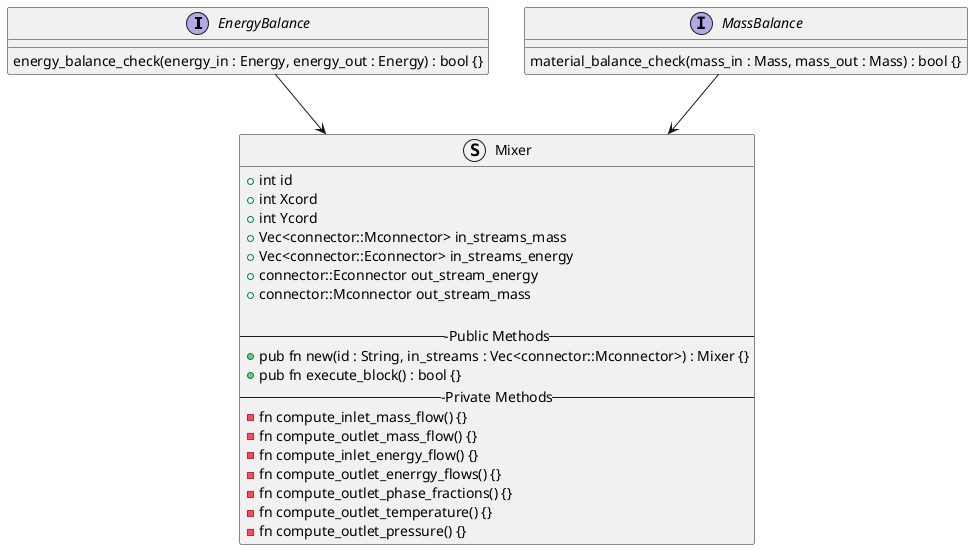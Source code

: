 @startuml Blocks_Module_Class_Diagram

Interface EnergyBalance {
  energy_balance_check(energy_in : Energy, energy_out : Energy) : bool {} 
}

Interface MassBalance {
  material_balance_check(mass_in : Mass, mass_out : Mass) : bool {}  
}


Struct Mixer {
  + int id
  + int Xcord
  + int Ycord
  + Vec<connector::Mconnector> in_streams_mass
  + Vec<connector::Econnector> in_streams_energy
  + connector::Econnector out_stream_energy
  + connector::Mconnector out_stream_mass

  ---Public Methods--
  + pub fn new(id : String, in_streams : Vec<connector::Mconnector>) : Mixer {}
  + pub fn execute_block() : bool {}
  ---Private Methods--
  - fn compute_inlet_mass_flow() {}
  - fn compute_outlet_mass_flow() {}
  - fn compute_inlet_energy_flow() {}
  - fn compute_outlet_enerrgy_flows() {}
  - fn compute_outlet_phase_fractions() {}
  - fn compute_outlet_temperature() {}
  - fn compute_outlet_pressure() {} 
}

EnergyBalance --> Mixer
MassBalance --> Mixer


@enduml

